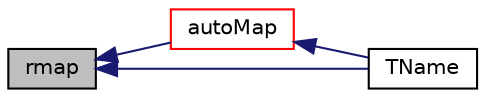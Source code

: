 digraph "rmap"
{
  bgcolor="transparent";
  edge [fontname="Helvetica",fontsize="10",labelfontname="Helvetica",labelfontsize="10"];
  node [fontname="Helvetica",fontsize="10",shape=record];
  rankdir="LR";
  Node501 [label="rmap",height=0.2,width=0.4,color="black", fillcolor="grey75", style="filled", fontcolor="black"];
  Node501 -> Node502 [dir="back",color="midnightblue",fontsize="10",style="solid",fontname="Helvetica"];
  Node502 [label="autoMap",height=0.2,width=0.4,color="red",URL="$a31333.html#a0ab0c43ce90d756c88dd81e3d0a9eef5",tooltip="Map (and resize as needed) from self given a mapping object. "];
  Node502 -> Node504 [dir="back",color="midnightblue",fontsize="10",style="solid",fontname="Helvetica"];
  Node504 [label="TName",height=0.2,width=0.4,color="black",URL="$a31333.html#a1a53e2f9bddb637f253eaef2f6bf6f0f",tooltip="Return the temperature field name. "];
  Node501 -> Node504 [dir="back",color="midnightblue",fontsize="10",style="solid",fontname="Helvetica"];
}
